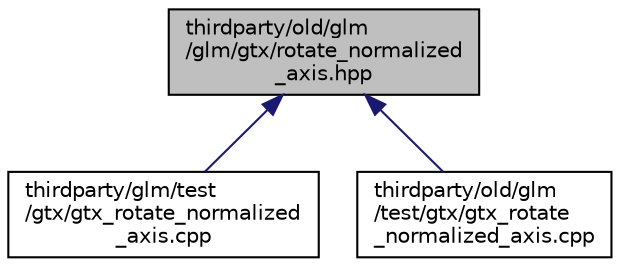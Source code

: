 digraph "thirdparty/old/glm/glm/gtx/rotate_normalized_axis.hpp"
{
  edge [fontname="Helvetica",fontsize="10",labelfontname="Helvetica",labelfontsize="10"];
  node [fontname="Helvetica",fontsize="10",shape=record];
  Node1 [label="thirdparty/old/glm\l/glm/gtx/rotate_normalized\l_axis.hpp",height=0.2,width=0.4,color="black", fillcolor="grey75", style="filled", fontcolor="black"];
  Node1 -> Node2 [dir="back",color="midnightblue",fontsize="10",style="solid",fontname="Helvetica"];
  Node2 [label="thirdparty/glm/test\l/gtx/gtx_rotate_normalized\l_axis.cpp",height=0.2,width=0.4,color="black", fillcolor="white", style="filled",URL="$glm_2test_2gtx_2gtx__rotate__normalized__axis_8cpp.html"];
  Node1 -> Node3 [dir="back",color="midnightblue",fontsize="10",style="solid",fontname="Helvetica"];
  Node3 [label="thirdparty/old/glm\l/test/gtx/gtx_rotate\l_normalized_axis.cpp",height=0.2,width=0.4,color="black", fillcolor="white", style="filled",URL="$old_2glm_2test_2gtx_2gtx__rotate__normalized__axis_8cpp.html"];
}
